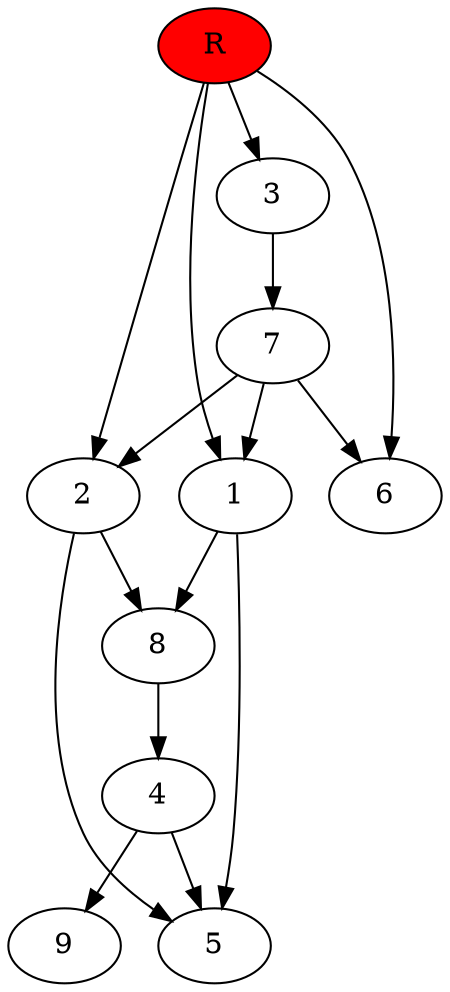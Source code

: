 digraph prb28085 {
	1
	2
	3
	4
	5
	6
	7
	8
	R [fillcolor="#ff0000" style=filled]
	1 -> 5
	1 -> 8
	2 -> 5
	2 -> 8
	3 -> 7
	4 -> 5
	4 -> 9
	7 -> 1
	7 -> 2
	7 -> 6
	8 -> 4
	R -> 1
	R -> 2
	R -> 3
	R -> 6
}
